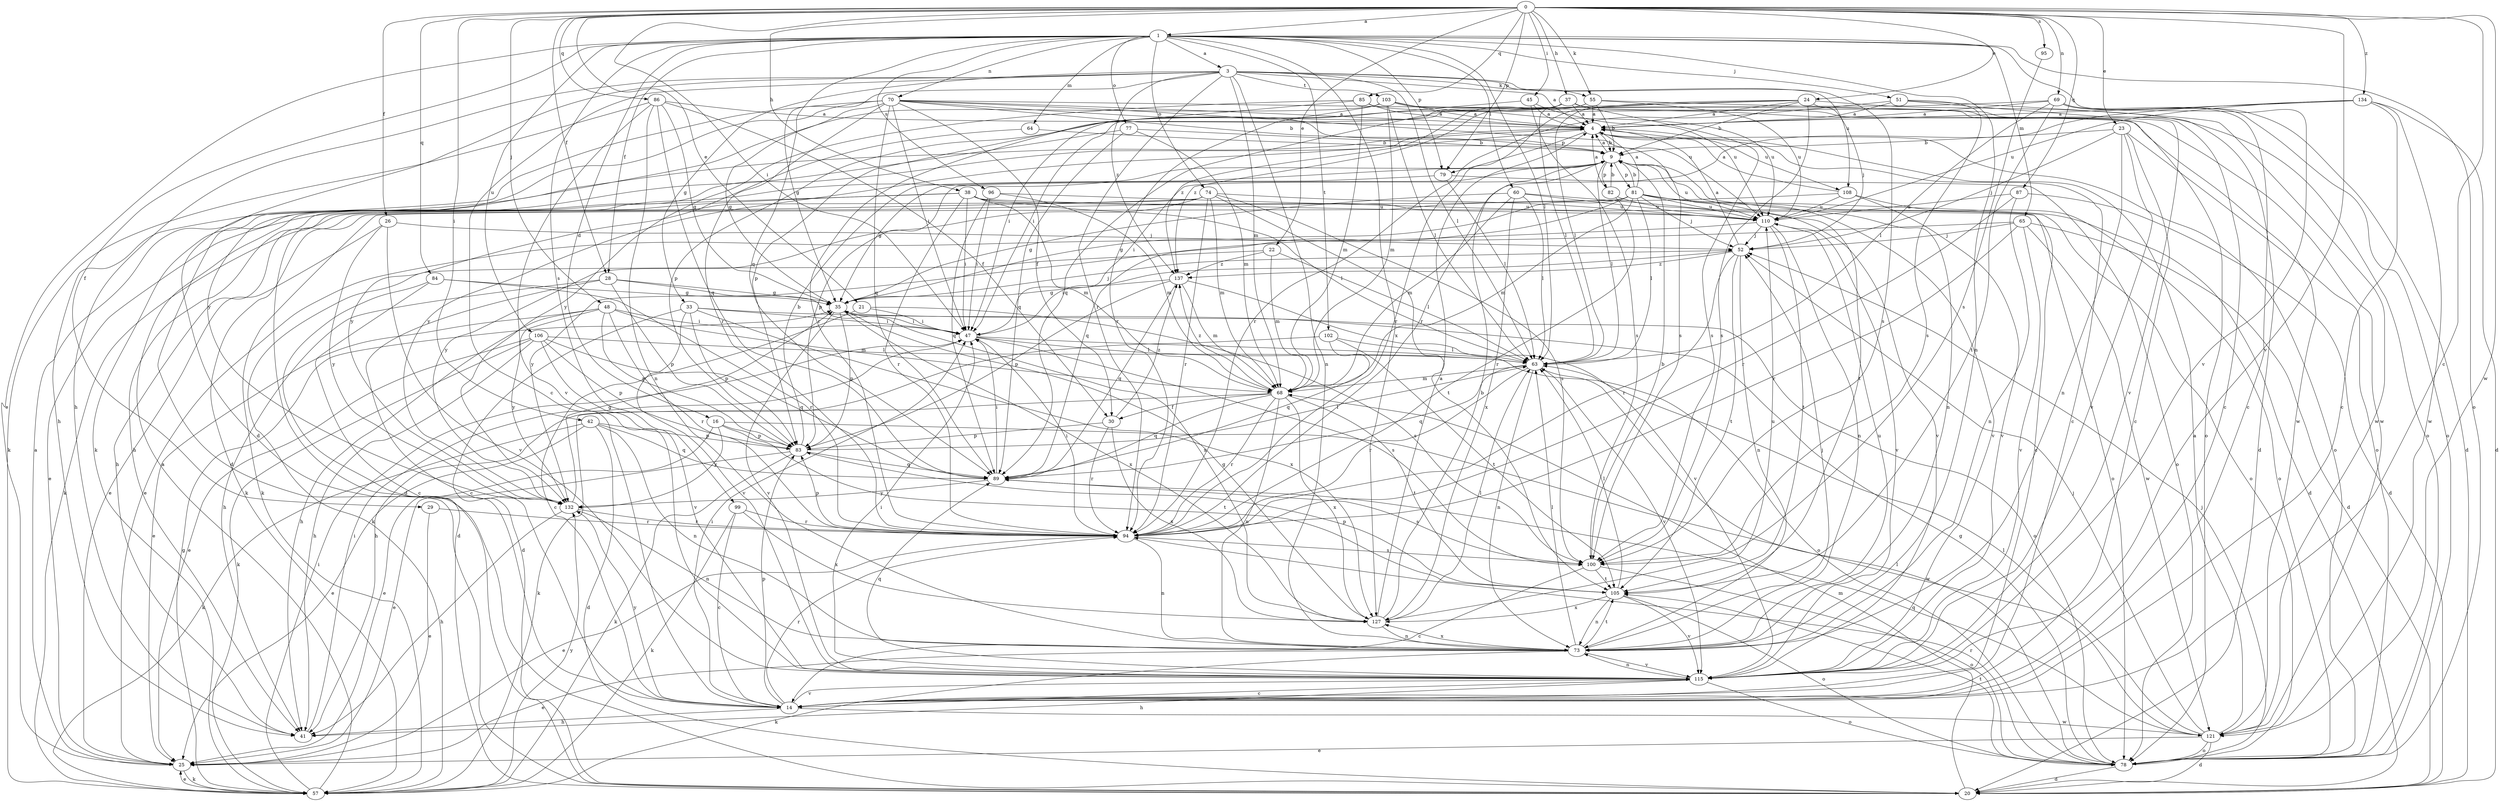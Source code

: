 strict digraph  {
0;
1;
3;
4;
9;
14;
16;
20;
21;
22;
23;
24;
25;
26;
28;
29;
30;
33;
35;
37;
38;
41;
42;
45;
47;
48;
51;
52;
55;
57;
60;
63;
64;
65;
68;
69;
70;
73;
74;
77;
78;
79;
81;
82;
83;
84;
85;
86;
87;
89;
94;
95;
96;
99;
100;
102;
103;
105;
106;
108;
110;
115;
121;
127;
132;
134;
137;
0 -> 1  [label=a];
0 -> 14  [label=c];
0 -> 21  [label=e];
0 -> 22  [label=e];
0 -> 23  [label=e];
0 -> 24  [label=e];
0 -> 26  [label=f];
0 -> 28  [label=f];
0 -> 37  [label=h];
0 -> 38  [label=h];
0 -> 42  [label=i];
0 -> 45  [label=i];
0 -> 47  [label=i];
0 -> 48  [label=j];
0 -> 55  [label=k];
0 -> 69  [label=n];
0 -> 79  [label=p];
0 -> 84  [label=q];
0 -> 85  [label=q];
0 -> 86  [label=q];
0 -> 87  [label=q];
0 -> 95  [label=s];
0 -> 115  [label=v];
0 -> 121  [label=w];
0 -> 134  [label=z];
1 -> 3  [label=a];
1 -> 16  [label=d];
1 -> 25  [label=e];
1 -> 28  [label=f];
1 -> 29  [label=f];
1 -> 51  [label=j];
1 -> 60  [label=l];
1 -> 63  [label=l];
1 -> 64  [label=m];
1 -> 65  [label=m];
1 -> 70  [label=n];
1 -> 73  [label=n];
1 -> 74  [label=o];
1 -> 77  [label=o];
1 -> 78  [label=o];
1 -> 79  [label=p];
1 -> 89  [label=q];
1 -> 96  [label=s];
1 -> 99  [label=s];
1 -> 102  [label=t];
1 -> 106  [label=u];
1 -> 115  [label=v];
1 -> 127  [label=x];
3 -> 4  [label=a];
3 -> 14  [label=c];
3 -> 20  [label=d];
3 -> 33  [label=g];
3 -> 35  [label=g];
3 -> 41  [label=h];
3 -> 55  [label=k];
3 -> 63  [label=l];
3 -> 68  [label=m];
3 -> 73  [label=n];
3 -> 94  [label=r];
3 -> 100  [label=s];
3 -> 103  [label=t];
3 -> 108  [label=u];
3 -> 137  [label=z];
4 -> 9  [label=b];
4 -> 14  [label=c];
4 -> 78  [label=o];
4 -> 79  [label=p];
4 -> 108  [label=u];
4 -> 132  [label=y];
9 -> 4  [label=a];
9 -> 41  [label=h];
9 -> 47  [label=i];
9 -> 63  [label=l];
9 -> 73  [label=n];
9 -> 81  [label=p];
9 -> 82  [label=p];
9 -> 83  [label=p];
9 -> 105  [label=t];
9 -> 110  [label=u];
14 -> 41  [label=h];
14 -> 47  [label=i];
14 -> 83  [label=p];
14 -> 94  [label=r];
14 -> 115  [label=v];
14 -> 121  [label=w];
14 -> 132  [label=y];
16 -> 25  [label=e];
16 -> 83  [label=p];
16 -> 105  [label=t];
16 -> 121  [label=w];
16 -> 132  [label=y];
20 -> 68  [label=m];
21 -> 14  [label=c];
21 -> 47  [label=i];
21 -> 100  [label=s];
22 -> 57  [label=k];
22 -> 63  [label=l];
22 -> 68  [label=m];
22 -> 137  [label=z];
23 -> 9  [label=b];
23 -> 14  [label=c];
23 -> 52  [label=j];
23 -> 73  [label=n];
23 -> 78  [label=o];
23 -> 115  [label=v];
24 -> 4  [label=a];
24 -> 9  [label=b];
24 -> 52  [label=j];
24 -> 63  [label=l];
24 -> 78  [label=o];
24 -> 94  [label=r];
24 -> 100  [label=s];
24 -> 137  [label=z];
25 -> 4  [label=a];
25 -> 57  [label=k];
26 -> 25  [label=e];
26 -> 52  [label=j];
26 -> 115  [label=v];
26 -> 132  [label=y];
28 -> 14  [label=c];
28 -> 35  [label=g];
28 -> 41  [label=h];
28 -> 83  [label=p];
28 -> 127  [label=x];
29 -> 25  [label=e];
29 -> 94  [label=r];
30 -> 83  [label=p];
30 -> 94  [label=r];
30 -> 127  [label=x];
30 -> 137  [label=z];
33 -> 20  [label=d];
33 -> 47  [label=i];
33 -> 78  [label=o];
33 -> 83  [label=p];
33 -> 115  [label=v];
33 -> 127  [label=x];
35 -> 47  [label=i];
35 -> 52  [label=j];
35 -> 83  [label=p];
35 -> 115  [label=v];
35 -> 127  [label=x];
37 -> 4  [label=a];
37 -> 63  [label=l];
37 -> 83  [label=p];
37 -> 89  [label=q];
37 -> 100  [label=s];
37 -> 115  [label=v];
38 -> 25  [label=e];
38 -> 41  [label=h];
38 -> 47  [label=i];
38 -> 63  [label=l];
38 -> 68  [label=m];
38 -> 78  [label=o];
38 -> 94  [label=r];
38 -> 110  [label=u];
41 -> 47  [label=i];
42 -> 20  [label=d];
42 -> 25  [label=e];
42 -> 57  [label=k];
42 -> 73  [label=n];
42 -> 83  [label=p];
42 -> 89  [label=q];
45 -> 4  [label=a];
45 -> 94  [label=r];
45 -> 100  [label=s];
45 -> 110  [label=u];
47 -> 63  [label=l];
47 -> 78  [label=o];
47 -> 100  [label=s];
48 -> 25  [label=e];
48 -> 41  [label=h];
48 -> 47  [label=i];
48 -> 68  [label=m];
48 -> 83  [label=p];
48 -> 94  [label=r];
48 -> 132  [label=y];
51 -> 4  [label=a];
51 -> 20  [label=d];
51 -> 94  [label=r];
51 -> 100  [label=s];
51 -> 121  [label=w];
52 -> 4  [label=a];
52 -> 47  [label=i];
52 -> 73  [label=n];
52 -> 94  [label=r];
52 -> 105  [label=t];
52 -> 137  [label=z];
55 -> 4  [label=a];
55 -> 9  [label=b];
55 -> 14  [label=c];
55 -> 83  [label=p];
55 -> 110  [label=u];
55 -> 137  [label=z];
57 -> 4  [label=a];
57 -> 25  [label=e];
57 -> 35  [label=g];
57 -> 47  [label=i];
57 -> 132  [label=y];
60 -> 14  [label=c];
60 -> 35  [label=g];
60 -> 63  [label=l];
60 -> 68  [label=m];
60 -> 110  [label=u];
60 -> 127  [label=x];
63 -> 68  [label=m];
63 -> 73  [label=n];
63 -> 89  [label=q];
63 -> 94  [label=r];
63 -> 115  [label=v];
64 -> 9  [label=b];
64 -> 132  [label=y];
65 -> 20  [label=d];
65 -> 25  [label=e];
65 -> 52  [label=j];
65 -> 94  [label=r];
65 -> 115  [label=v];
65 -> 121  [label=w];
68 -> 30  [label=f];
68 -> 57  [label=k];
68 -> 73  [label=n];
68 -> 89  [label=q];
68 -> 94  [label=r];
68 -> 105  [label=t];
68 -> 127  [label=x];
68 -> 137  [label=z];
69 -> 4  [label=a];
69 -> 14  [label=c];
69 -> 20  [label=d];
69 -> 47  [label=i];
69 -> 63  [label=l];
69 -> 78  [label=o];
69 -> 105  [label=t];
70 -> 4  [label=a];
70 -> 9  [label=b];
70 -> 30  [label=f];
70 -> 35  [label=g];
70 -> 41  [label=h];
70 -> 47  [label=i];
70 -> 89  [label=q];
70 -> 94  [label=r];
70 -> 100  [label=s];
70 -> 110  [label=u];
70 -> 121  [label=w];
70 -> 132  [label=y];
73 -> 25  [label=e];
73 -> 52  [label=j];
73 -> 57  [label=k];
73 -> 63  [label=l];
73 -> 105  [label=t];
73 -> 110  [label=u];
73 -> 115  [label=v];
73 -> 127  [label=x];
74 -> 20  [label=d];
74 -> 57  [label=k];
74 -> 68  [label=m];
74 -> 94  [label=r];
74 -> 100  [label=s];
74 -> 105  [label=t];
74 -> 110  [label=u];
74 -> 132  [label=y];
77 -> 9  [label=b];
77 -> 20  [label=d];
77 -> 68  [label=m];
77 -> 89  [label=q];
78 -> 20  [label=d];
78 -> 35  [label=g];
78 -> 52  [label=j];
78 -> 63  [label=l];
78 -> 94  [label=r];
78 -> 105  [label=t];
79 -> 35  [label=g];
79 -> 63  [label=l];
79 -> 78  [label=o];
81 -> 4  [label=a];
81 -> 9  [label=b];
81 -> 20  [label=d];
81 -> 35  [label=g];
81 -> 52  [label=j];
81 -> 57  [label=k];
81 -> 63  [label=l];
81 -> 68  [label=m];
81 -> 78  [label=o];
81 -> 89  [label=q];
81 -> 110  [label=u];
81 -> 115  [label=v];
82 -> 4  [label=a];
82 -> 9  [label=b];
82 -> 94  [label=r];
82 -> 115  [label=v];
83 -> 9  [label=b];
83 -> 25  [label=e];
83 -> 57  [label=k];
83 -> 63  [label=l];
83 -> 89  [label=q];
84 -> 14  [label=c];
84 -> 20  [label=d];
84 -> 35  [label=g];
84 -> 94  [label=r];
85 -> 4  [label=a];
85 -> 47  [label=i];
85 -> 68  [label=m];
85 -> 121  [label=w];
85 -> 132  [label=y];
86 -> 4  [label=a];
86 -> 30  [label=f];
86 -> 35  [label=g];
86 -> 57  [label=k];
86 -> 73  [label=n];
86 -> 89  [label=q];
86 -> 115  [label=v];
87 -> 20  [label=d];
87 -> 73  [label=n];
87 -> 94  [label=r];
87 -> 110  [label=u];
89 -> 47  [label=i];
89 -> 100  [label=s];
89 -> 132  [label=y];
94 -> 25  [label=e];
94 -> 47  [label=i];
94 -> 73  [label=n];
94 -> 83  [label=p];
94 -> 100  [label=s];
95 -> 100  [label=s];
96 -> 47  [label=i];
96 -> 68  [label=m];
96 -> 89  [label=q];
96 -> 110  [label=u];
99 -> 14  [label=c];
99 -> 57  [label=k];
99 -> 94  [label=r];
99 -> 127  [label=x];
100 -> 9  [label=b];
100 -> 14  [label=c];
100 -> 78  [label=o];
100 -> 105  [label=t];
102 -> 41  [label=h];
102 -> 63  [label=l];
102 -> 89  [label=q];
102 -> 105  [label=t];
103 -> 4  [label=a];
103 -> 57  [label=k];
103 -> 63  [label=l];
103 -> 68  [label=m];
103 -> 78  [label=o];
103 -> 94  [label=r];
103 -> 110  [label=u];
105 -> 63  [label=l];
105 -> 73  [label=n];
105 -> 78  [label=o];
105 -> 83  [label=p];
105 -> 115  [label=v];
105 -> 127  [label=x];
106 -> 25  [label=e];
106 -> 41  [label=h];
106 -> 57  [label=k];
106 -> 63  [label=l];
106 -> 83  [label=p];
106 -> 89  [label=q];
106 -> 115  [label=v];
108 -> 4  [label=a];
108 -> 57  [label=k];
108 -> 78  [label=o];
108 -> 110  [label=u];
108 -> 115  [label=v];
110 -> 52  [label=j];
110 -> 73  [label=n];
110 -> 105  [label=t];
110 -> 115  [label=v];
110 -> 132  [label=y];
115 -> 14  [label=c];
115 -> 41  [label=h];
115 -> 47  [label=i];
115 -> 73  [label=n];
115 -> 78  [label=o];
115 -> 89  [label=q];
121 -> 4  [label=a];
121 -> 20  [label=d];
121 -> 25  [label=e];
121 -> 52  [label=j];
121 -> 63  [label=l];
121 -> 78  [label=o];
121 -> 89  [label=q];
127 -> 4  [label=a];
127 -> 9  [label=b];
127 -> 35  [label=g];
127 -> 63  [label=l];
127 -> 73  [label=n];
127 -> 110  [label=u];
132 -> 35  [label=g];
132 -> 41  [label=h];
132 -> 73  [label=n];
132 -> 94  [label=r];
134 -> 4  [label=a];
134 -> 14  [label=c];
134 -> 20  [label=d];
134 -> 94  [label=r];
134 -> 110  [label=u];
134 -> 121  [label=w];
137 -> 35  [label=g];
137 -> 68  [label=m];
137 -> 83  [label=p];
137 -> 89  [label=q];
137 -> 115  [label=v];
}
